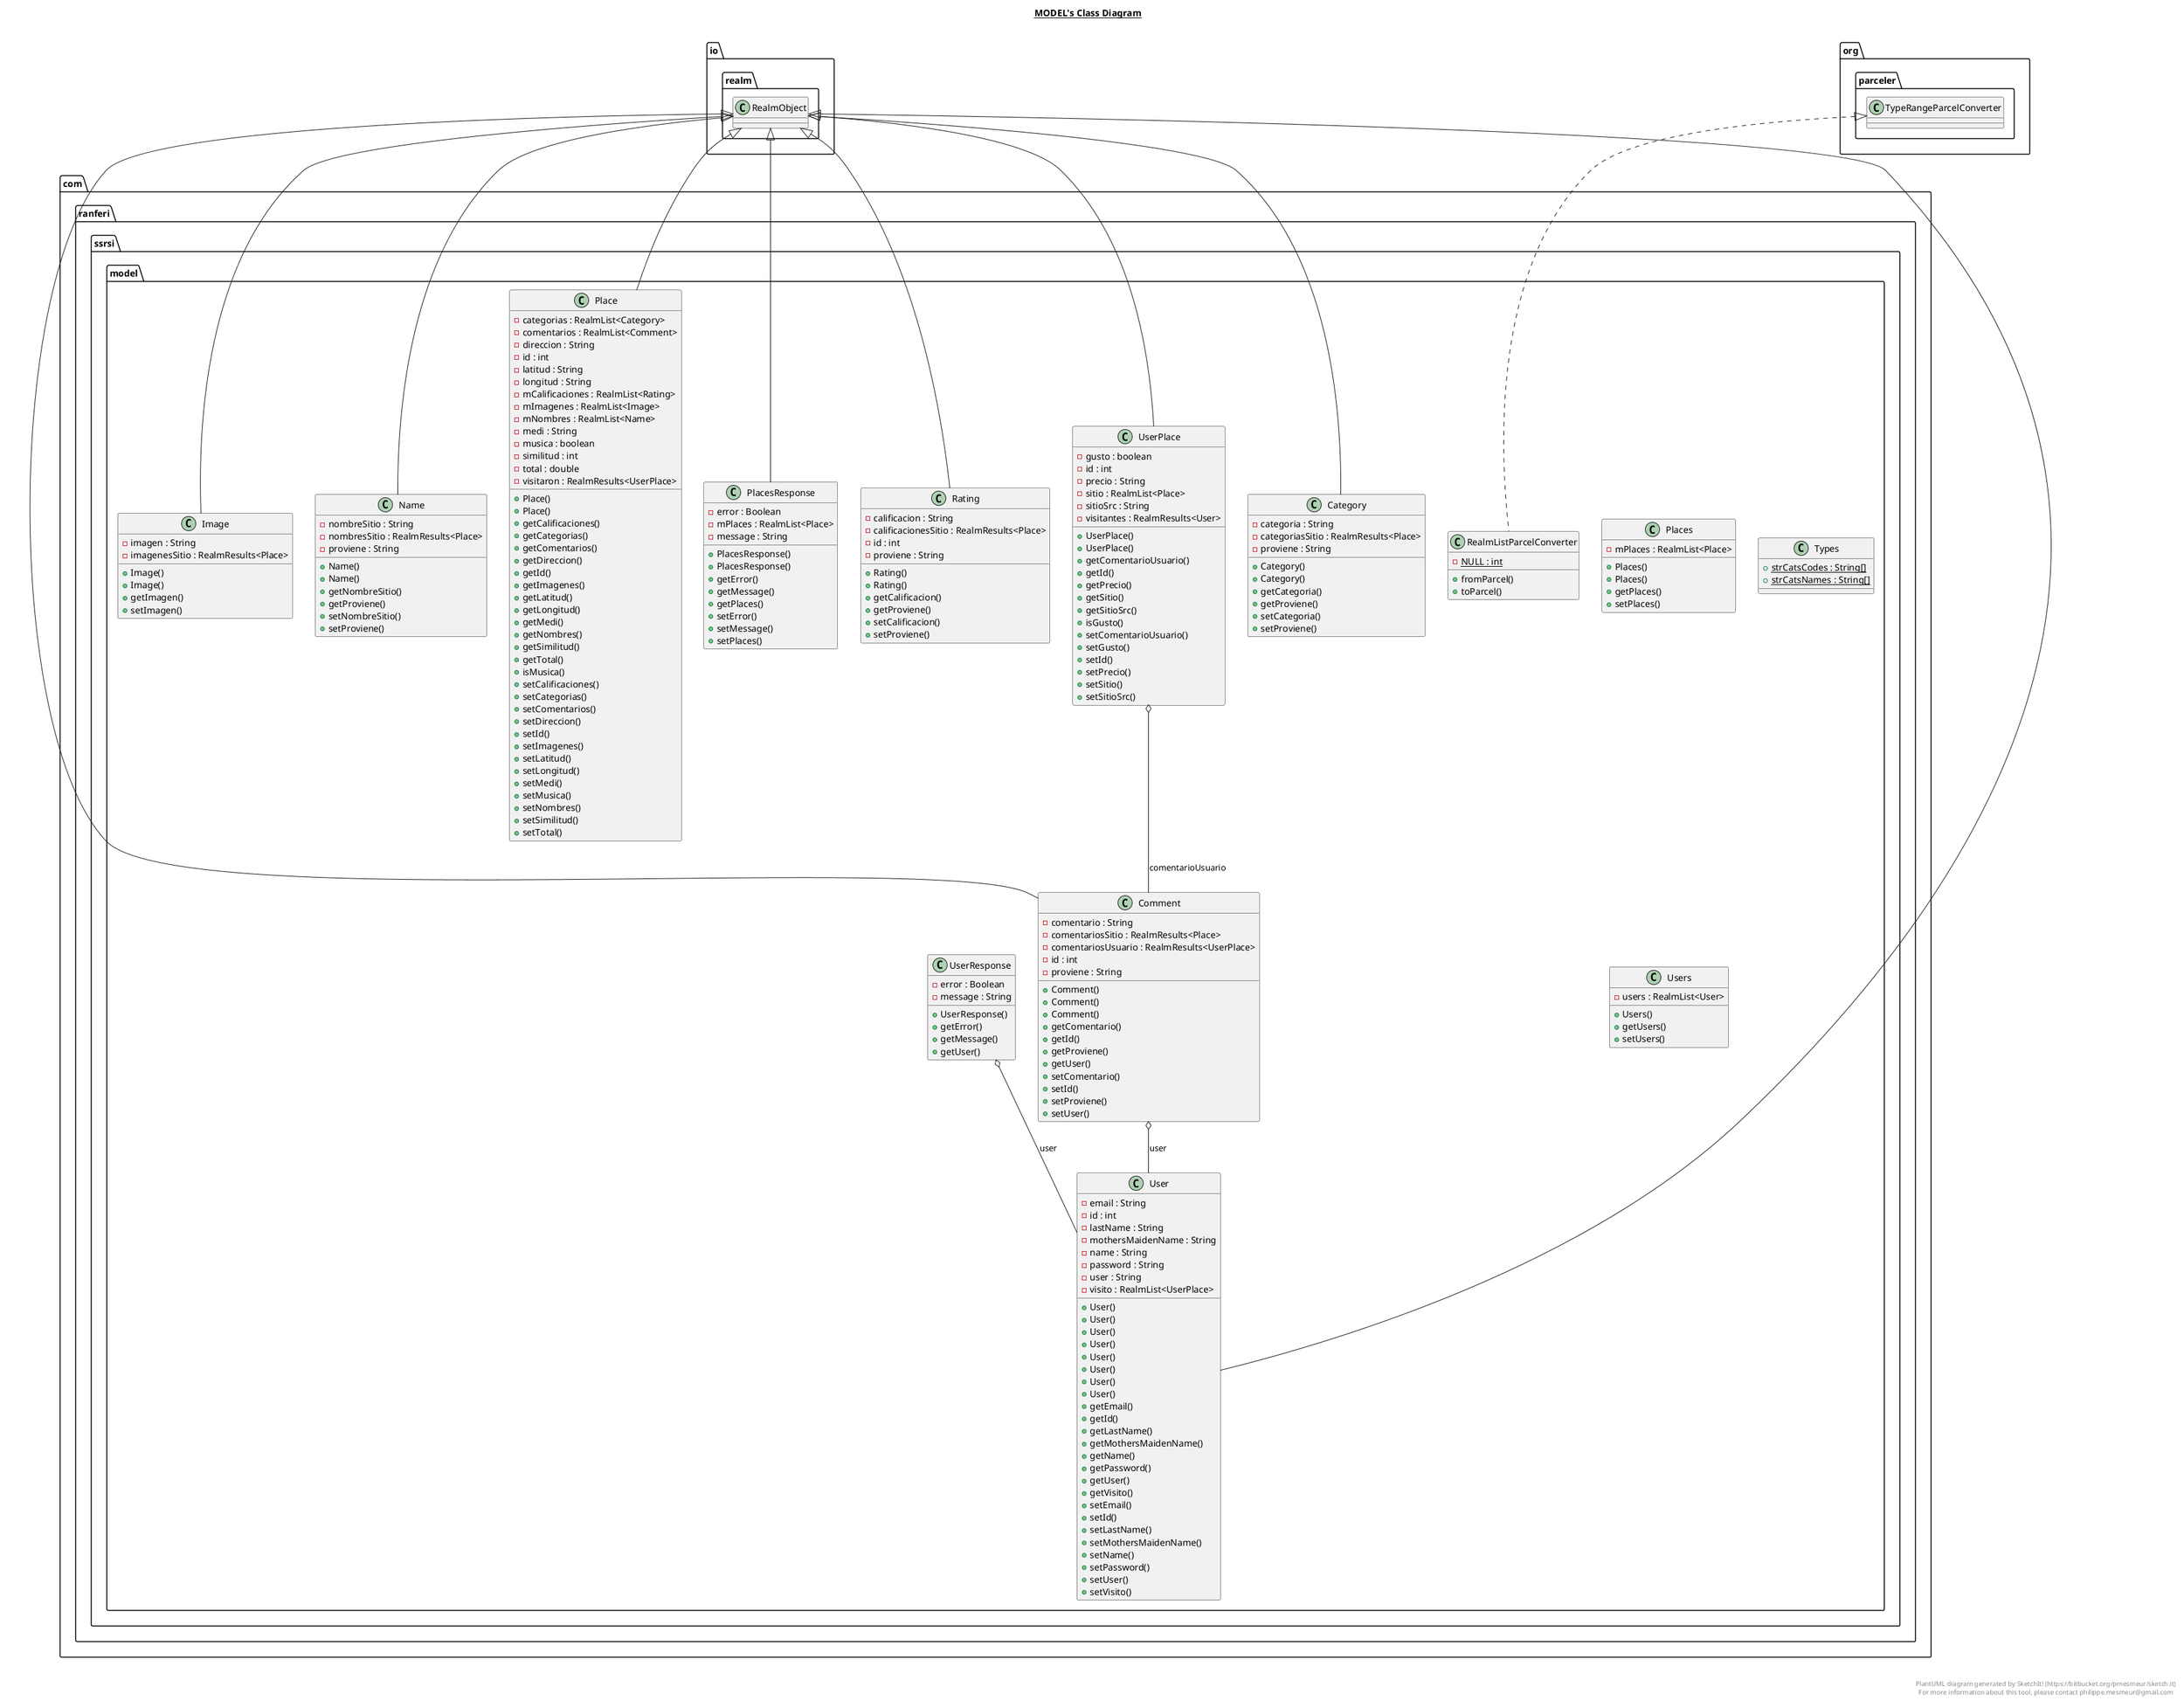 @startuml

title __MODEL's Class Diagram__\n

  namespace com.ranferi.ssrsi {
    namespace model {
      class com.ranferi.ssrsi.model.Category {
          - categoria : String
          - categoriasSitio : RealmResults<Place>
          - proviene : String
          + Category()
          + Category()
          + getCategoria()
          + getProviene()
          + setCategoria()
          + setProviene()
      }
    }
  }
  

  namespace com.ranferi.ssrsi {
    namespace model {
      class com.ranferi.ssrsi.model.Comment {
          - comentario : String
          - comentariosSitio : RealmResults<Place>
          - comentariosUsuario : RealmResults<UserPlace>
          - id : int
          - proviene : String
          + Comment()
          + Comment()
          + Comment()
          + getComentario()
          + getId()
          + getProviene()
          + getUser()
          + setComentario()
          + setId()
          + setProviene()
          + setUser()
      }
    }
  }
  

  namespace com.ranferi.ssrsi {
    namespace model {
      class com.ranferi.ssrsi.model.Image {
          - imagen : String
          - imagenesSitio : RealmResults<Place>
          + Image()
          + Image()
          + getImagen()
          + setImagen()
      }
    }
  }
  

  namespace com.ranferi.ssrsi {
    namespace model {
      class com.ranferi.ssrsi.model.Name {
          - nombreSitio : String
          - nombresSitio : RealmResults<Place>
          - proviene : String
          + Name()
          + Name()
          + getNombreSitio()
          + getProviene()
          + setNombreSitio()
          + setProviene()
      }
    }
  }
  

  namespace com.ranferi.ssrsi {
    namespace model {
      class com.ranferi.ssrsi.model.Place {
          - categorias : RealmList<Category>
          - comentarios : RealmList<Comment>
          - direccion : String
          - id : int
          - latitud : String
          - longitud : String
          - mCalificaciones : RealmList<Rating>
          - mImagenes : RealmList<Image>
          - mNombres : RealmList<Name>
          - medi : String
          - musica : boolean
          - similitud : int
          - total : double
          - visitaron : RealmResults<UserPlace>
          + Place()
          + Place()
          + getCalificaciones()
          + getCategorias()
          + getComentarios()
          + getDireccion()
          + getId()
          + getImagenes()
          + getLatitud()
          + getLongitud()
          + getMedi()
          + getNombres()
          + getSimilitud()
          + getTotal()
          + isMusica()
          + setCalificaciones()
          + setCategorias()
          + setComentarios()
          + setDireccion()
          + setId()
          + setImagenes()
          + setLatitud()
          + setLongitud()
          + setMedi()
          + setMusica()
          + setNombres()
          + setSimilitud()
          + setTotal()
      }
    }
  }
  

  namespace com.ranferi.ssrsi {
    namespace model {
      class com.ranferi.ssrsi.model.Places {
          - mPlaces : RealmList<Place>
          + Places()
          + Places()
          + getPlaces()
          + setPlaces()
      }
    }
  }
  

  namespace com.ranferi.ssrsi {
    namespace model {
      class com.ranferi.ssrsi.model.PlacesResponse {
          - error : Boolean
          - mPlaces : RealmList<Place>
          - message : String
          + PlacesResponse()
          + PlacesResponse()
          + getError()
          + getMessage()
          + getPlaces()
          + setError()
          + setMessage()
          + setPlaces()
      }
    }
  }
  

  namespace com.ranferi.ssrsi {
    namespace model {
      class com.ranferi.ssrsi.model.Rating {
          - calificacion : String
          - calificacionesSitio : RealmResults<Place>
          - id : int
          - proviene : String
          + Rating()
          + Rating()
          + getCalificacion()
          + getProviene()
          + setCalificacion()
          + setProviene()
      }
    }
  }
  

  namespace com.ranferi.ssrsi {
    namespace model {
      class com.ranferi.ssrsi.model.RealmListParcelConverter {
          {static} - NULL : int
          + fromParcel()
          + toParcel()
      }
    }
  }
  

  namespace com.ranferi.ssrsi {
    namespace model {
      class com.ranferi.ssrsi.model.Types {
          {static} + strCatsCodes : String[]
          {static} + strCatsNames : String[]
      }
    }
  }
  

  namespace com.ranferi.ssrsi {
    namespace model {
      class com.ranferi.ssrsi.model.User {
          - email : String
          - id : int
          - lastName : String
          - mothersMaidenName : String
          - name : String
          - password : String
          - user : String
          - visito : RealmList<UserPlace>
          + User()
          + User()
          + User()
          + User()
          + User()
          + User()
          + User()
          + User()
          + getEmail()
          + getId()
          + getLastName()
          + getMothersMaidenName()
          + getName()
          + getPassword()
          + getUser()
          + getVisito()
          + setEmail()
          + setId()
          + setLastName()
          + setMothersMaidenName()
          + setName()
          + setPassword()
          + setUser()
          + setVisito()
      }
    }
  }
  

  namespace com.ranferi.ssrsi {
    namespace model {
      class com.ranferi.ssrsi.model.UserPlace {
          - gusto : boolean
          - id : int
          - precio : String
          - sitio : RealmList<Place>
          - sitioSrc : String
          - visitantes : RealmResults<User>
          + UserPlace()
          + UserPlace()
          + getComentarioUsuario()
          + getId()
          + getPrecio()
          + getSitio()
          + getSitioSrc()
          + isGusto()
          + setComentarioUsuario()
          + setGusto()
          + setId()
          + setPrecio()
          + setSitio()
          + setSitioSrc()
      }
    }
  }
  

  namespace com.ranferi.ssrsi {
    namespace model {
      class com.ranferi.ssrsi.model.UserResponse {
          - error : Boolean
          - message : String
          + UserResponse()
          + getError()
          + getMessage()
          + getUser()
      }
    }
  }
  

  namespace com.ranferi.ssrsi {
    namespace model {
      class com.ranferi.ssrsi.model.Users {
          - users : RealmList<User>
          + Users()
          + getUsers()
          + setUsers()
      }
    }
  }
  

  com.ranferi.ssrsi.model.Category -up-|> io.realm.RealmObject
  com.ranferi.ssrsi.model.Comment -up-|> io.realm.RealmObject
  com.ranferi.ssrsi.model.Comment o-- com.ranferi.ssrsi.model.User : user
  com.ranferi.ssrsi.model.Image -up-|> io.realm.RealmObject
  com.ranferi.ssrsi.model.Name -up-|> io.realm.RealmObject
  com.ranferi.ssrsi.model.Place -up-|> io.realm.RealmObject
  com.ranferi.ssrsi.model.PlacesResponse -up-|> io.realm.RealmObject
  com.ranferi.ssrsi.model.Rating -up-|> io.realm.RealmObject
  com.ranferi.ssrsi.model.RealmListParcelConverter .up.|> org.parceler.TypeRangeParcelConverter
  com.ranferi.ssrsi.model.User -up-|> io.realm.RealmObject
  com.ranferi.ssrsi.model.UserPlace -up-|> io.realm.RealmObject
  com.ranferi.ssrsi.model.UserPlace o-- com.ranferi.ssrsi.model.Comment : comentarioUsuario
  com.ranferi.ssrsi.model.UserResponse o-- com.ranferi.ssrsi.model.User : user


right footer


PlantUML diagram generated by SketchIt! (https://bitbucket.org/pmesmeur/sketch.it)
For more information about this tool, please contact philippe.mesmeur@gmail.com
endfooter

@enduml
